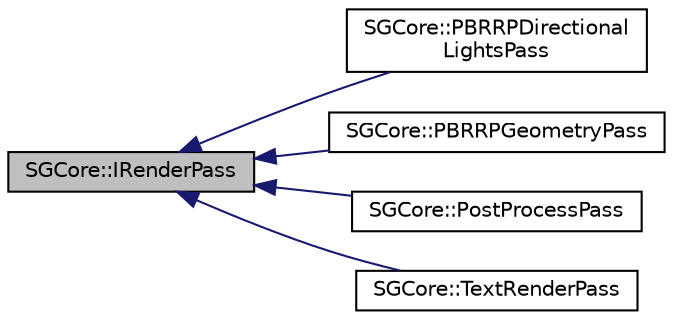 digraph "SGCore::IRenderPass"
{
 // LATEX_PDF_SIZE
  edge [fontname="Helvetica",fontsize="10",labelfontname="Helvetica",labelfontsize="10"];
  node [fontname="Helvetica",fontsize="10",shape=record];
  rankdir="LR";
  Node1 [label="SGCore::IRenderPass",height=0.2,width=0.4,color="black", fillcolor="grey75", style="filled", fontcolor="black",tooltip=" "];
  Node1 -> Node2 [dir="back",color="midnightblue",fontsize="10",style="solid",fontname="Helvetica"];
  Node2 [label="SGCore::PBRRPDirectional\lLightsPass",height=0.2,width=0.4,color="black", fillcolor="white", style="filled",URL="$structSGCore_1_1PBRRPDirectionalLightsPass.html",tooltip=" "];
  Node1 -> Node3 [dir="back",color="midnightblue",fontsize="10",style="solid",fontname="Helvetica"];
  Node3 [label="SGCore::PBRRPGeometryPass",height=0.2,width=0.4,color="black", fillcolor="white", style="filled",URL="$structSGCore_1_1PBRRPGeometryPass.html",tooltip=" "];
  Node1 -> Node4 [dir="back",color="midnightblue",fontsize="10",style="solid",fontname="Helvetica"];
  Node4 [label="SGCore::PostProcessPass",height=0.2,width=0.4,color="black", fillcolor="white", style="filled",URL="$structSGCore_1_1PostProcessPass.html",tooltip=" "];
  Node1 -> Node5 [dir="back",color="midnightblue",fontsize="10",style="solid",fontname="Helvetica"];
  Node5 [label="SGCore::TextRenderPass",height=0.2,width=0.4,color="black", fillcolor="white", style="filled",URL="$structSGCore_1_1TextRenderPass.html",tooltip=" "];
}

